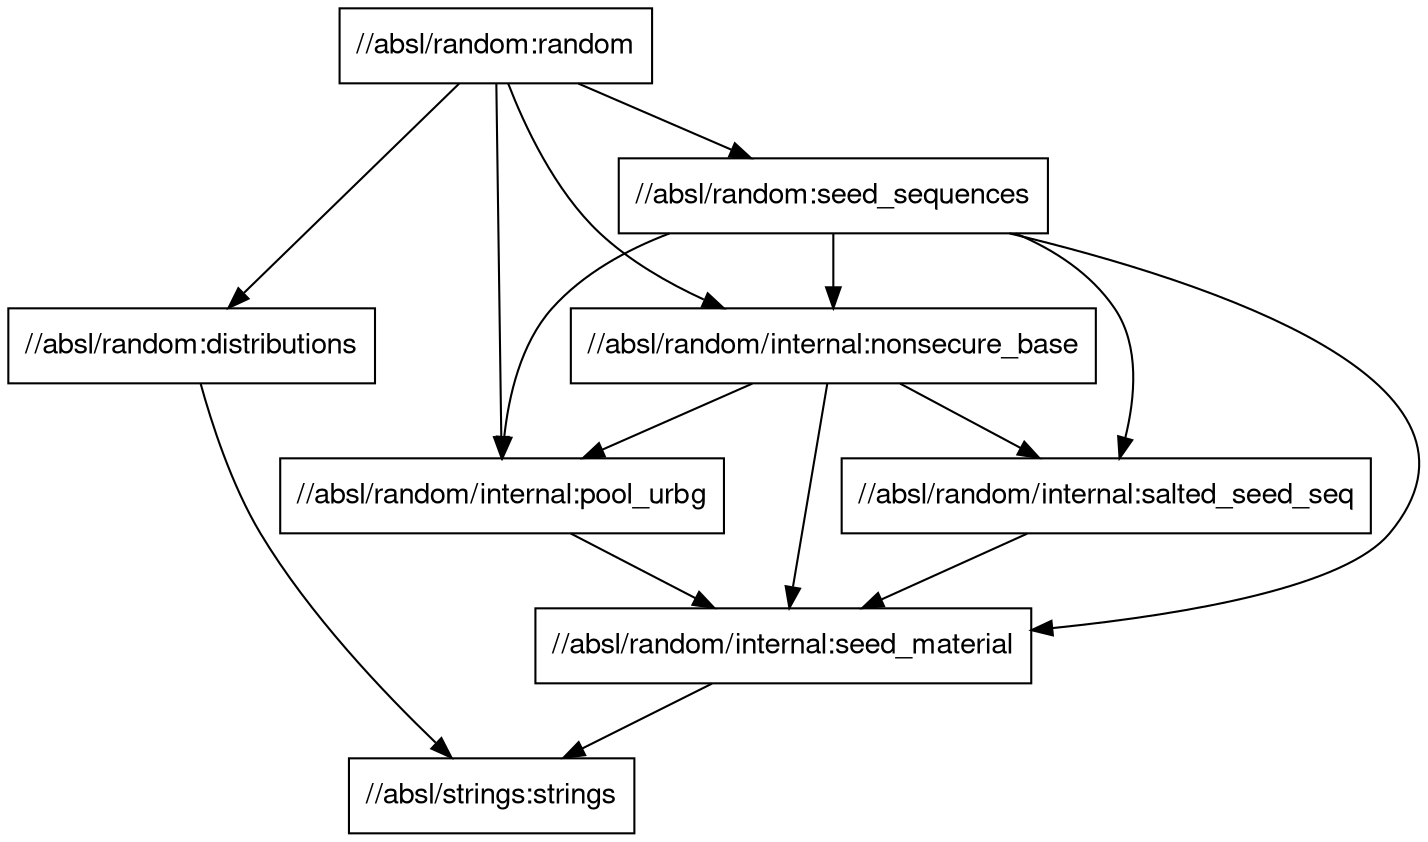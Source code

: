 digraph mygraph{
  fontname="Helvetica,Arial,sans-serif";
  node [fontname="Helvetica,Arial,sans-serif"];
  edge [fontname="Helvetica,Arial,sans-serif"];
  node [shape="box"];
  "//absl/random:random";
  "//absl/random:random" -> "//absl/random:distributions";
  "//absl/random:random" -> "//absl/random:seed_sequences";
  "//absl/random:random" -> "//absl/random/internal:pool_urbg";
  "//absl/random:random" -> "//absl/random/internal:nonsecure_base";
  "//absl/random:distributions";
  "//absl/random:distributions" -> "//absl/strings:strings";
  "//absl/random:seed_sequences";
  "//absl/random:seed_sequences" -> "//absl/random/internal:seed_material";
  "//absl/random:seed_sequences" -> "//absl/random/internal:salted_seed_seq";
  "//absl/random:seed_sequences" -> "//absl/random/internal:pool_urbg";
  "//absl/random:seed_sequences" -> "//absl/random/internal:nonsecure_base";
  "//absl/random/internal:nonsecure_base";
  "//absl/random/internal:nonsecure_base" -> "//absl/random/internal:pool_urbg";
  "//absl/random/internal:nonsecure_base" -> "//absl/random/internal:salted_seed_seq";
  "//absl/random/internal:nonsecure_base" -> "//absl/random/internal:seed_material";
  "//absl/random/internal:pool_urbg";
  "//absl/random/internal:pool_urbg" -> "//absl/random/internal:seed_material";
  "//absl/random/internal:salted_seed_seq";
  "//absl/random/internal:salted_seed_seq" -> "//absl/random/internal:seed_material";
  "//absl/random/internal:seed_material";
  "//absl/random/internal:seed_material" -> "//absl/strings:strings";
  "//absl/strings:strings";

}
